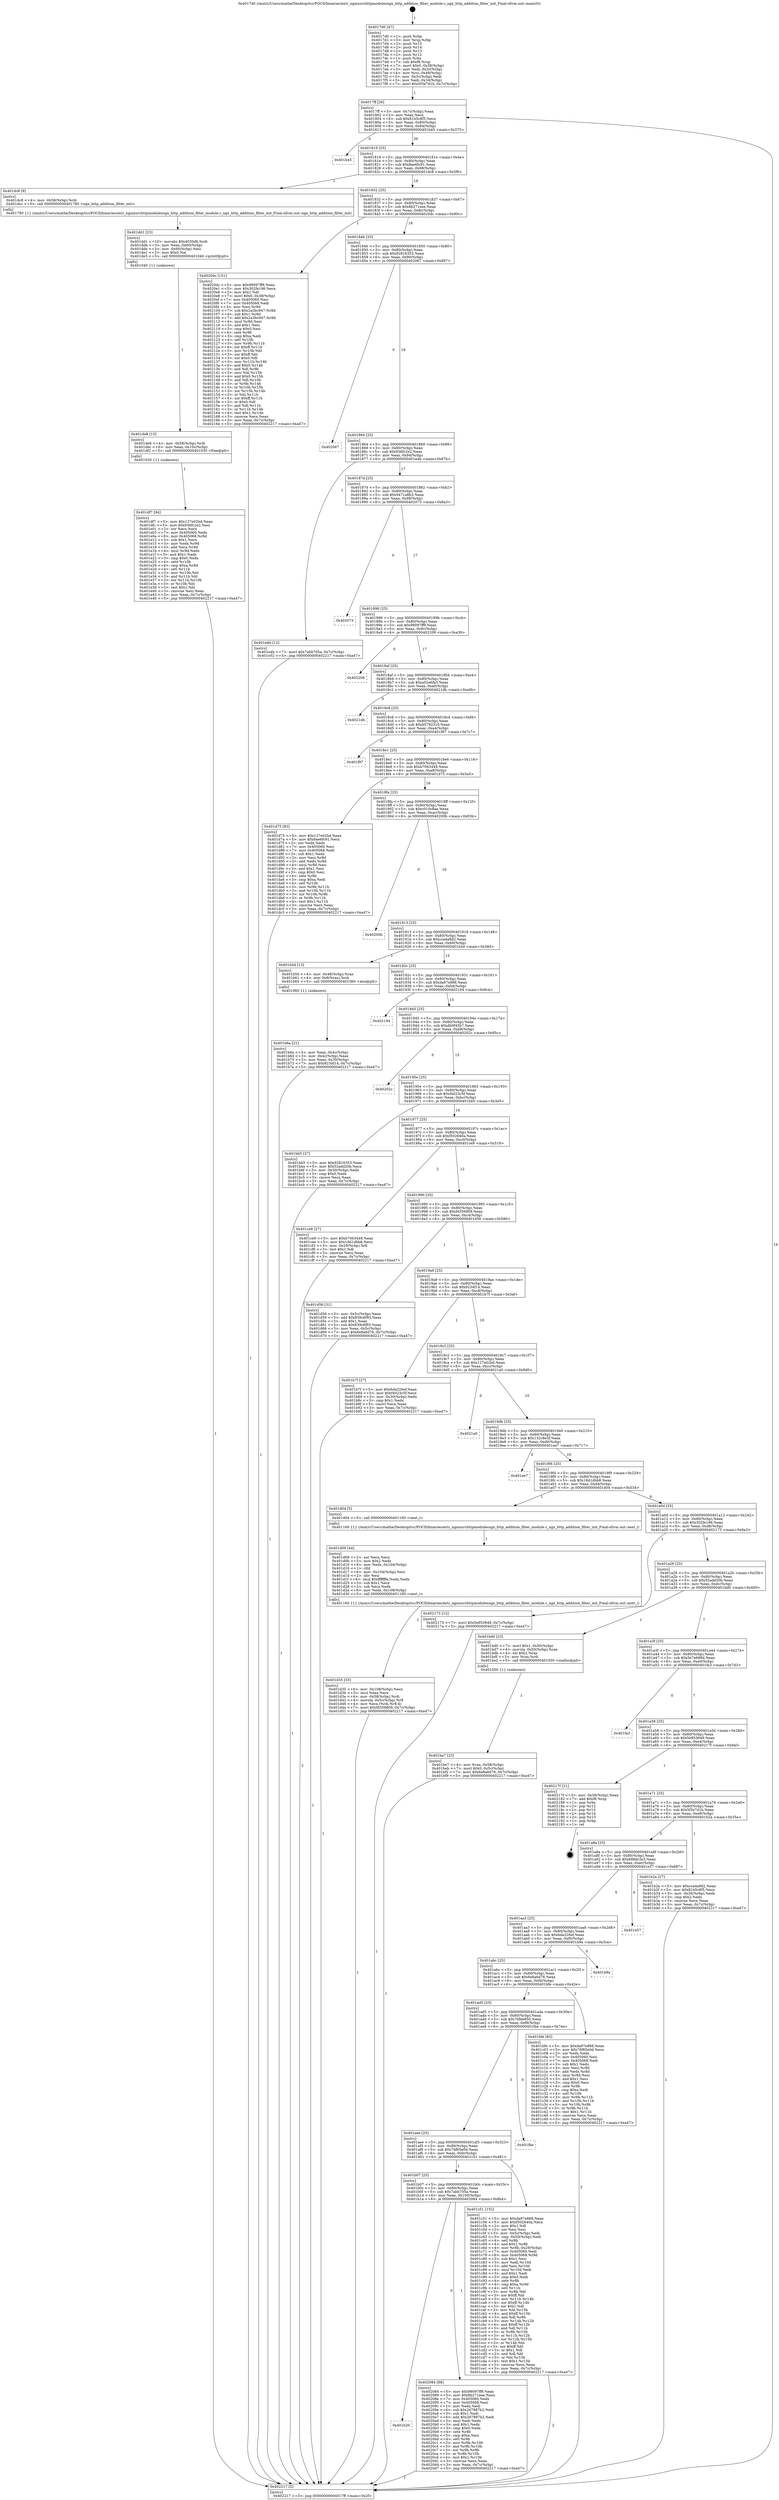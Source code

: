 digraph "0x4017d0" {
  label = "0x4017d0 (/mnt/c/Users/mathe/Desktop/tcc/POCII/binaries/extr_nginxsrchttpmodulesngx_http_addition_filter_module.c_ngx_http_addition_filter_init_Final-ollvm.out::main(0))"
  labelloc = "t"
  node[shape=record]

  Entry [label="",width=0.3,height=0.3,shape=circle,fillcolor=black,style=filled]
  "0x4017ff" [label="{
     0x4017ff [26]\l
     | [instrs]\l
     &nbsp;&nbsp;0x4017ff \<+3\>: mov -0x7c(%rbp),%eax\l
     &nbsp;&nbsp;0x401802 \<+2\>: mov %eax,%ecx\l
     &nbsp;&nbsp;0x401804 \<+6\>: sub $0x81b5c8f5,%ecx\l
     &nbsp;&nbsp;0x40180a \<+3\>: mov %eax,-0x80(%rbp)\l
     &nbsp;&nbsp;0x40180d \<+6\>: mov %ecx,-0x84(%rbp)\l
     &nbsp;&nbsp;0x401813 \<+6\>: je 0000000000401b45 \<main+0x375\>\l
  }"]
  "0x401b45" [label="{
     0x401b45\l
  }", style=dashed]
  "0x401819" [label="{
     0x401819 [25]\l
     | [instrs]\l
     &nbsp;&nbsp;0x401819 \<+5\>: jmp 000000000040181e \<main+0x4e\>\l
     &nbsp;&nbsp;0x40181e \<+3\>: mov -0x80(%rbp),%eax\l
     &nbsp;&nbsp;0x401821 \<+5\>: sub $0x8ae6fc91,%eax\l
     &nbsp;&nbsp;0x401826 \<+6\>: mov %eax,-0x88(%rbp)\l
     &nbsp;&nbsp;0x40182c \<+6\>: je 0000000000401dc8 \<main+0x5f8\>\l
  }"]
  Exit [label="",width=0.3,height=0.3,shape=circle,fillcolor=black,style=filled,peripheries=2]
  "0x401dc8" [label="{
     0x401dc8 [9]\l
     | [instrs]\l
     &nbsp;&nbsp;0x401dc8 \<+4\>: mov -0x58(%rbp),%rdi\l
     &nbsp;&nbsp;0x401dcc \<+5\>: call 0000000000401780 \<ngx_http_addition_filter_init\>\l
     | [calls]\l
     &nbsp;&nbsp;0x401780 \{1\} (/mnt/c/Users/mathe/Desktop/tcc/POCII/binaries/extr_nginxsrchttpmodulesngx_http_addition_filter_module.c_ngx_http_addition_filter_init_Final-ollvm.out::ngx_http_addition_filter_init)\l
  }"]
  "0x401832" [label="{
     0x401832 [25]\l
     | [instrs]\l
     &nbsp;&nbsp;0x401832 \<+5\>: jmp 0000000000401837 \<main+0x67\>\l
     &nbsp;&nbsp;0x401837 \<+3\>: mov -0x80(%rbp),%eax\l
     &nbsp;&nbsp;0x40183a \<+5\>: sub $0x8b271eee,%eax\l
     &nbsp;&nbsp;0x40183f \<+6\>: mov %eax,-0x8c(%rbp)\l
     &nbsp;&nbsp;0x401845 \<+6\>: je 00000000004020dc \<main+0x90c\>\l
  }"]
  "0x401b20" [label="{
     0x401b20\l
  }", style=dashed]
  "0x4020dc" [label="{
     0x4020dc [151]\l
     | [instrs]\l
     &nbsp;&nbsp;0x4020dc \<+5\>: mov $0x98097ff9,%eax\l
     &nbsp;&nbsp;0x4020e1 \<+5\>: mov $0x302fe196,%ecx\l
     &nbsp;&nbsp;0x4020e6 \<+2\>: mov $0x1,%dl\l
     &nbsp;&nbsp;0x4020e8 \<+7\>: movl $0x0,-0x38(%rbp)\l
     &nbsp;&nbsp;0x4020ef \<+7\>: mov 0x405060,%esi\l
     &nbsp;&nbsp;0x4020f6 \<+7\>: mov 0x405068,%edi\l
     &nbsp;&nbsp;0x4020fd \<+3\>: mov %esi,%r8d\l
     &nbsp;&nbsp;0x402100 \<+7\>: sub $0x2a3bc947,%r8d\l
     &nbsp;&nbsp;0x402107 \<+4\>: sub $0x1,%r8d\l
     &nbsp;&nbsp;0x40210b \<+7\>: add $0x2a3bc947,%r8d\l
     &nbsp;&nbsp;0x402112 \<+4\>: imul %r8d,%esi\l
     &nbsp;&nbsp;0x402116 \<+3\>: and $0x1,%esi\l
     &nbsp;&nbsp;0x402119 \<+3\>: cmp $0x0,%esi\l
     &nbsp;&nbsp;0x40211c \<+4\>: sete %r9b\l
     &nbsp;&nbsp;0x402120 \<+3\>: cmp $0xa,%edi\l
     &nbsp;&nbsp;0x402123 \<+4\>: setl %r10b\l
     &nbsp;&nbsp;0x402127 \<+3\>: mov %r9b,%r11b\l
     &nbsp;&nbsp;0x40212a \<+4\>: xor $0xff,%r11b\l
     &nbsp;&nbsp;0x40212e \<+3\>: mov %r10b,%bl\l
     &nbsp;&nbsp;0x402131 \<+3\>: xor $0xff,%bl\l
     &nbsp;&nbsp;0x402134 \<+3\>: xor $0x0,%dl\l
     &nbsp;&nbsp;0x402137 \<+3\>: mov %r11b,%r14b\l
     &nbsp;&nbsp;0x40213a \<+4\>: and $0x0,%r14b\l
     &nbsp;&nbsp;0x40213e \<+3\>: and %dl,%r9b\l
     &nbsp;&nbsp;0x402141 \<+3\>: mov %bl,%r15b\l
     &nbsp;&nbsp;0x402144 \<+4\>: and $0x0,%r15b\l
     &nbsp;&nbsp;0x402148 \<+3\>: and %dl,%r10b\l
     &nbsp;&nbsp;0x40214b \<+3\>: or %r9b,%r14b\l
     &nbsp;&nbsp;0x40214e \<+3\>: or %r10b,%r15b\l
     &nbsp;&nbsp;0x402151 \<+3\>: xor %r15b,%r14b\l
     &nbsp;&nbsp;0x402154 \<+3\>: or %bl,%r11b\l
     &nbsp;&nbsp;0x402157 \<+4\>: xor $0xff,%r11b\l
     &nbsp;&nbsp;0x40215b \<+3\>: or $0x0,%dl\l
     &nbsp;&nbsp;0x40215e \<+3\>: and %dl,%r11b\l
     &nbsp;&nbsp;0x402161 \<+3\>: or %r11b,%r14b\l
     &nbsp;&nbsp;0x402164 \<+4\>: test $0x1,%r14b\l
     &nbsp;&nbsp;0x402168 \<+3\>: cmovne %ecx,%eax\l
     &nbsp;&nbsp;0x40216b \<+3\>: mov %eax,-0x7c(%rbp)\l
     &nbsp;&nbsp;0x40216e \<+5\>: jmp 0000000000402217 \<main+0xa47\>\l
  }"]
  "0x40184b" [label="{
     0x40184b [25]\l
     | [instrs]\l
     &nbsp;&nbsp;0x40184b \<+5\>: jmp 0000000000401850 \<main+0x80\>\l
     &nbsp;&nbsp;0x401850 \<+3\>: mov -0x80(%rbp),%eax\l
     &nbsp;&nbsp;0x401853 \<+5\>: sub $0x92816353,%eax\l
     &nbsp;&nbsp;0x401858 \<+6\>: mov %eax,-0x90(%rbp)\l
     &nbsp;&nbsp;0x40185e \<+6\>: je 0000000000402067 \<main+0x897\>\l
  }"]
  "0x402084" [label="{
     0x402084 [88]\l
     | [instrs]\l
     &nbsp;&nbsp;0x402084 \<+5\>: mov $0x98097ff9,%eax\l
     &nbsp;&nbsp;0x402089 \<+5\>: mov $0x8b271eee,%ecx\l
     &nbsp;&nbsp;0x40208e \<+7\>: mov 0x405060,%edx\l
     &nbsp;&nbsp;0x402095 \<+7\>: mov 0x405068,%esi\l
     &nbsp;&nbsp;0x40209c \<+2\>: mov %edx,%edi\l
     &nbsp;&nbsp;0x40209e \<+6\>: sub $0x267887b2,%edi\l
     &nbsp;&nbsp;0x4020a4 \<+3\>: sub $0x1,%edi\l
     &nbsp;&nbsp;0x4020a7 \<+6\>: add $0x267887b2,%edi\l
     &nbsp;&nbsp;0x4020ad \<+3\>: imul %edi,%edx\l
     &nbsp;&nbsp;0x4020b0 \<+3\>: and $0x1,%edx\l
     &nbsp;&nbsp;0x4020b3 \<+3\>: cmp $0x0,%edx\l
     &nbsp;&nbsp;0x4020b6 \<+4\>: sete %r8b\l
     &nbsp;&nbsp;0x4020ba \<+3\>: cmp $0xa,%esi\l
     &nbsp;&nbsp;0x4020bd \<+4\>: setl %r9b\l
     &nbsp;&nbsp;0x4020c1 \<+3\>: mov %r8b,%r10b\l
     &nbsp;&nbsp;0x4020c4 \<+3\>: and %r9b,%r10b\l
     &nbsp;&nbsp;0x4020c7 \<+3\>: xor %r9b,%r8b\l
     &nbsp;&nbsp;0x4020ca \<+3\>: or %r8b,%r10b\l
     &nbsp;&nbsp;0x4020cd \<+4\>: test $0x1,%r10b\l
     &nbsp;&nbsp;0x4020d1 \<+3\>: cmovne %ecx,%eax\l
     &nbsp;&nbsp;0x4020d4 \<+3\>: mov %eax,-0x7c(%rbp)\l
     &nbsp;&nbsp;0x4020d7 \<+5\>: jmp 0000000000402217 \<main+0xa47\>\l
  }"]
  "0x402067" [label="{
     0x402067\l
  }", style=dashed]
  "0x401864" [label="{
     0x401864 [25]\l
     | [instrs]\l
     &nbsp;&nbsp;0x401864 \<+5\>: jmp 0000000000401869 \<main+0x99\>\l
     &nbsp;&nbsp;0x401869 \<+3\>: mov -0x80(%rbp),%eax\l
     &nbsp;&nbsp;0x40186c \<+5\>: sub $0x936fc2e2,%eax\l
     &nbsp;&nbsp;0x401871 \<+6\>: mov %eax,-0x94(%rbp)\l
     &nbsp;&nbsp;0x401877 \<+6\>: je 0000000000401e4b \<main+0x67b\>\l
  }"]
  "0x401df7" [label="{
     0x401df7 [84]\l
     | [instrs]\l
     &nbsp;&nbsp;0x401df7 \<+5\>: mov $0x127e02bd,%eax\l
     &nbsp;&nbsp;0x401dfc \<+5\>: mov $0x936fc2e2,%esi\l
     &nbsp;&nbsp;0x401e01 \<+2\>: xor %ecx,%ecx\l
     &nbsp;&nbsp;0x401e03 \<+7\>: mov 0x405060,%edx\l
     &nbsp;&nbsp;0x401e0a \<+8\>: mov 0x405068,%r8d\l
     &nbsp;&nbsp;0x401e12 \<+3\>: sub $0x1,%ecx\l
     &nbsp;&nbsp;0x401e15 \<+3\>: mov %edx,%r9d\l
     &nbsp;&nbsp;0x401e18 \<+3\>: add %ecx,%r9d\l
     &nbsp;&nbsp;0x401e1b \<+4\>: imul %r9d,%edx\l
     &nbsp;&nbsp;0x401e1f \<+3\>: and $0x1,%edx\l
     &nbsp;&nbsp;0x401e22 \<+3\>: cmp $0x0,%edx\l
     &nbsp;&nbsp;0x401e25 \<+4\>: sete %r10b\l
     &nbsp;&nbsp;0x401e29 \<+4\>: cmp $0xa,%r8d\l
     &nbsp;&nbsp;0x401e2d \<+4\>: setl %r11b\l
     &nbsp;&nbsp;0x401e31 \<+3\>: mov %r10b,%bl\l
     &nbsp;&nbsp;0x401e34 \<+3\>: and %r11b,%bl\l
     &nbsp;&nbsp;0x401e37 \<+3\>: xor %r11b,%r10b\l
     &nbsp;&nbsp;0x401e3a \<+3\>: or %r10b,%bl\l
     &nbsp;&nbsp;0x401e3d \<+3\>: test $0x1,%bl\l
     &nbsp;&nbsp;0x401e40 \<+3\>: cmovne %esi,%eax\l
     &nbsp;&nbsp;0x401e43 \<+3\>: mov %eax,-0x7c(%rbp)\l
     &nbsp;&nbsp;0x401e46 \<+5\>: jmp 0000000000402217 \<main+0xa47\>\l
  }"]
  "0x401e4b" [label="{
     0x401e4b [12]\l
     | [instrs]\l
     &nbsp;&nbsp;0x401e4b \<+7\>: movl $0x7abb705a,-0x7c(%rbp)\l
     &nbsp;&nbsp;0x401e52 \<+5\>: jmp 0000000000402217 \<main+0xa47\>\l
  }"]
  "0x40187d" [label="{
     0x40187d [25]\l
     | [instrs]\l
     &nbsp;&nbsp;0x40187d \<+5\>: jmp 0000000000401882 \<main+0xb2\>\l
     &nbsp;&nbsp;0x401882 \<+3\>: mov -0x80(%rbp),%eax\l
     &nbsp;&nbsp;0x401885 \<+5\>: sub $0x9471a8b3,%eax\l
     &nbsp;&nbsp;0x40188a \<+6\>: mov %eax,-0x98(%rbp)\l
     &nbsp;&nbsp;0x401890 \<+6\>: je 0000000000402073 \<main+0x8a3\>\l
  }"]
  "0x401de8" [label="{
     0x401de8 [15]\l
     | [instrs]\l
     &nbsp;&nbsp;0x401de8 \<+4\>: mov -0x58(%rbp),%rdi\l
     &nbsp;&nbsp;0x401dec \<+6\>: mov %eax,-0x10c(%rbp)\l
     &nbsp;&nbsp;0x401df2 \<+5\>: call 0000000000401030 \<free@plt\>\l
     | [calls]\l
     &nbsp;&nbsp;0x401030 \{1\} (unknown)\l
  }"]
  "0x402073" [label="{
     0x402073\l
  }", style=dashed]
  "0x401896" [label="{
     0x401896 [25]\l
     | [instrs]\l
     &nbsp;&nbsp;0x401896 \<+5\>: jmp 000000000040189b \<main+0xcb\>\l
     &nbsp;&nbsp;0x40189b \<+3\>: mov -0x80(%rbp),%eax\l
     &nbsp;&nbsp;0x40189e \<+5\>: sub $0x98097ff9,%eax\l
     &nbsp;&nbsp;0x4018a3 \<+6\>: mov %eax,-0x9c(%rbp)\l
     &nbsp;&nbsp;0x4018a9 \<+6\>: je 0000000000402209 \<main+0xa39\>\l
  }"]
  "0x401dd1" [label="{
     0x401dd1 [23]\l
     | [instrs]\l
     &nbsp;&nbsp;0x401dd1 \<+10\>: movabs $0x4030d6,%rdi\l
     &nbsp;&nbsp;0x401ddb \<+3\>: mov %eax,-0x60(%rbp)\l
     &nbsp;&nbsp;0x401dde \<+3\>: mov -0x60(%rbp),%esi\l
     &nbsp;&nbsp;0x401de1 \<+2\>: mov $0x0,%al\l
     &nbsp;&nbsp;0x401de3 \<+5\>: call 0000000000401040 \<printf@plt\>\l
     | [calls]\l
     &nbsp;&nbsp;0x401040 \{1\} (unknown)\l
  }"]
  "0x402209" [label="{
     0x402209\l
  }", style=dashed]
  "0x4018af" [label="{
     0x4018af [25]\l
     | [instrs]\l
     &nbsp;&nbsp;0x4018af \<+5\>: jmp 00000000004018b4 \<main+0xe4\>\l
     &nbsp;&nbsp;0x4018b4 \<+3\>: mov -0x80(%rbp),%eax\l
     &nbsp;&nbsp;0x4018b7 \<+5\>: sub $0xa52e6fa3,%eax\l
     &nbsp;&nbsp;0x4018bc \<+6\>: mov %eax,-0xa0(%rbp)\l
     &nbsp;&nbsp;0x4018c2 \<+6\>: je 00000000004021db \<main+0xa0b\>\l
  }"]
  "0x401d35" [label="{
     0x401d35 [33]\l
     | [instrs]\l
     &nbsp;&nbsp;0x401d35 \<+6\>: mov -0x108(%rbp),%ecx\l
     &nbsp;&nbsp;0x401d3b \<+3\>: imul %eax,%ecx\l
     &nbsp;&nbsp;0x401d3e \<+4\>: mov -0x58(%rbp),%rdi\l
     &nbsp;&nbsp;0x401d42 \<+4\>: movslq -0x5c(%rbp),%r8\l
     &nbsp;&nbsp;0x401d46 \<+4\>: mov %ecx,(%rdi,%r8,4)\l
     &nbsp;&nbsp;0x401d4a \<+7\>: movl $0xfd356809,-0x7c(%rbp)\l
     &nbsp;&nbsp;0x401d51 \<+5\>: jmp 0000000000402217 \<main+0xa47\>\l
  }"]
  "0x4021db" [label="{
     0x4021db\l
  }", style=dashed]
  "0x4018c8" [label="{
     0x4018c8 [25]\l
     | [instrs]\l
     &nbsp;&nbsp;0x4018c8 \<+5\>: jmp 00000000004018cd \<main+0xfd\>\l
     &nbsp;&nbsp;0x4018cd \<+3\>: mov -0x80(%rbp),%eax\l
     &nbsp;&nbsp;0x4018d0 \<+5\>: sub $0xb5792316,%eax\l
     &nbsp;&nbsp;0x4018d5 \<+6\>: mov %eax,-0xa4(%rbp)\l
     &nbsp;&nbsp;0x4018db \<+6\>: je 0000000000401f97 \<main+0x7c7\>\l
  }"]
  "0x401d09" [label="{
     0x401d09 [44]\l
     | [instrs]\l
     &nbsp;&nbsp;0x401d09 \<+2\>: xor %ecx,%ecx\l
     &nbsp;&nbsp;0x401d0b \<+5\>: mov $0x2,%edx\l
     &nbsp;&nbsp;0x401d10 \<+6\>: mov %edx,-0x104(%rbp)\l
     &nbsp;&nbsp;0x401d16 \<+1\>: cltd\l
     &nbsp;&nbsp;0x401d17 \<+6\>: mov -0x104(%rbp),%esi\l
     &nbsp;&nbsp;0x401d1d \<+2\>: idiv %esi\l
     &nbsp;&nbsp;0x401d1f \<+6\>: imul $0xfffffffe,%edx,%edx\l
     &nbsp;&nbsp;0x401d25 \<+3\>: sub $0x1,%ecx\l
     &nbsp;&nbsp;0x401d28 \<+2\>: sub %ecx,%edx\l
     &nbsp;&nbsp;0x401d2a \<+6\>: mov %edx,-0x108(%rbp)\l
     &nbsp;&nbsp;0x401d30 \<+5\>: call 0000000000401160 \<next_i\>\l
     | [calls]\l
     &nbsp;&nbsp;0x401160 \{1\} (/mnt/c/Users/mathe/Desktop/tcc/POCII/binaries/extr_nginxsrchttpmodulesngx_http_addition_filter_module.c_ngx_http_addition_filter_init_Final-ollvm.out::next_i)\l
  }"]
  "0x401f97" [label="{
     0x401f97\l
  }", style=dashed]
  "0x4018e1" [label="{
     0x4018e1 [25]\l
     | [instrs]\l
     &nbsp;&nbsp;0x4018e1 \<+5\>: jmp 00000000004018e6 \<main+0x116\>\l
     &nbsp;&nbsp;0x4018e6 \<+3\>: mov -0x80(%rbp),%eax\l
     &nbsp;&nbsp;0x4018e9 \<+5\>: sub $0xb7063449,%eax\l
     &nbsp;&nbsp;0x4018ee \<+6\>: mov %eax,-0xa8(%rbp)\l
     &nbsp;&nbsp;0x4018f4 \<+6\>: je 0000000000401d75 \<main+0x5a5\>\l
  }"]
  "0x401b07" [label="{
     0x401b07 [25]\l
     | [instrs]\l
     &nbsp;&nbsp;0x401b07 \<+5\>: jmp 0000000000401b0c \<main+0x33c\>\l
     &nbsp;&nbsp;0x401b0c \<+3\>: mov -0x80(%rbp),%eax\l
     &nbsp;&nbsp;0x401b0f \<+5\>: sub $0x7abb705a,%eax\l
     &nbsp;&nbsp;0x401b14 \<+6\>: mov %eax,-0x100(%rbp)\l
     &nbsp;&nbsp;0x401b1a \<+6\>: je 0000000000402084 \<main+0x8b4\>\l
  }"]
  "0x401d75" [label="{
     0x401d75 [83]\l
     | [instrs]\l
     &nbsp;&nbsp;0x401d75 \<+5\>: mov $0x127e02bd,%eax\l
     &nbsp;&nbsp;0x401d7a \<+5\>: mov $0x8ae6fc91,%ecx\l
     &nbsp;&nbsp;0x401d7f \<+2\>: xor %edx,%edx\l
     &nbsp;&nbsp;0x401d81 \<+7\>: mov 0x405060,%esi\l
     &nbsp;&nbsp;0x401d88 \<+7\>: mov 0x405068,%edi\l
     &nbsp;&nbsp;0x401d8f \<+3\>: sub $0x1,%edx\l
     &nbsp;&nbsp;0x401d92 \<+3\>: mov %esi,%r8d\l
     &nbsp;&nbsp;0x401d95 \<+3\>: add %edx,%r8d\l
     &nbsp;&nbsp;0x401d98 \<+4\>: imul %r8d,%esi\l
     &nbsp;&nbsp;0x401d9c \<+3\>: and $0x1,%esi\l
     &nbsp;&nbsp;0x401d9f \<+3\>: cmp $0x0,%esi\l
     &nbsp;&nbsp;0x401da2 \<+4\>: sete %r9b\l
     &nbsp;&nbsp;0x401da6 \<+3\>: cmp $0xa,%edi\l
     &nbsp;&nbsp;0x401da9 \<+4\>: setl %r10b\l
     &nbsp;&nbsp;0x401dad \<+3\>: mov %r9b,%r11b\l
     &nbsp;&nbsp;0x401db0 \<+3\>: and %r10b,%r11b\l
     &nbsp;&nbsp;0x401db3 \<+3\>: xor %r10b,%r9b\l
     &nbsp;&nbsp;0x401db6 \<+3\>: or %r9b,%r11b\l
     &nbsp;&nbsp;0x401db9 \<+4\>: test $0x1,%r11b\l
     &nbsp;&nbsp;0x401dbd \<+3\>: cmovne %ecx,%eax\l
     &nbsp;&nbsp;0x401dc0 \<+3\>: mov %eax,-0x7c(%rbp)\l
     &nbsp;&nbsp;0x401dc3 \<+5\>: jmp 0000000000402217 \<main+0xa47\>\l
  }"]
  "0x4018fa" [label="{
     0x4018fa [25]\l
     | [instrs]\l
     &nbsp;&nbsp;0x4018fa \<+5\>: jmp 00000000004018ff \<main+0x12f\>\l
     &nbsp;&nbsp;0x4018ff \<+3\>: mov -0x80(%rbp),%eax\l
     &nbsp;&nbsp;0x401902 \<+5\>: sub $0xc010c8ae,%eax\l
     &nbsp;&nbsp;0x401907 \<+6\>: mov %eax,-0xac(%rbp)\l
     &nbsp;&nbsp;0x40190d \<+6\>: je 000000000040200b \<main+0x83b\>\l
  }"]
  "0x401c51" [label="{
     0x401c51 [152]\l
     | [instrs]\l
     &nbsp;&nbsp;0x401c51 \<+5\>: mov $0xda97e888,%eax\l
     &nbsp;&nbsp;0x401c56 \<+5\>: mov $0xf502640a,%ecx\l
     &nbsp;&nbsp;0x401c5b \<+2\>: mov $0x1,%dl\l
     &nbsp;&nbsp;0x401c5d \<+2\>: xor %esi,%esi\l
     &nbsp;&nbsp;0x401c5f \<+3\>: mov -0x5c(%rbp),%edi\l
     &nbsp;&nbsp;0x401c62 \<+3\>: cmp -0x50(%rbp),%edi\l
     &nbsp;&nbsp;0x401c65 \<+4\>: setl %r8b\l
     &nbsp;&nbsp;0x401c69 \<+4\>: and $0x1,%r8b\l
     &nbsp;&nbsp;0x401c6d \<+4\>: mov %r8b,-0x29(%rbp)\l
     &nbsp;&nbsp;0x401c71 \<+7\>: mov 0x405060,%edi\l
     &nbsp;&nbsp;0x401c78 \<+8\>: mov 0x405068,%r9d\l
     &nbsp;&nbsp;0x401c80 \<+3\>: sub $0x1,%esi\l
     &nbsp;&nbsp;0x401c83 \<+3\>: mov %edi,%r10d\l
     &nbsp;&nbsp;0x401c86 \<+3\>: add %esi,%r10d\l
     &nbsp;&nbsp;0x401c89 \<+4\>: imul %r10d,%edi\l
     &nbsp;&nbsp;0x401c8d \<+3\>: and $0x1,%edi\l
     &nbsp;&nbsp;0x401c90 \<+3\>: cmp $0x0,%edi\l
     &nbsp;&nbsp;0x401c93 \<+4\>: sete %r8b\l
     &nbsp;&nbsp;0x401c97 \<+4\>: cmp $0xa,%r9d\l
     &nbsp;&nbsp;0x401c9b \<+4\>: setl %r11b\l
     &nbsp;&nbsp;0x401c9f \<+3\>: mov %r8b,%bl\l
     &nbsp;&nbsp;0x401ca2 \<+3\>: xor $0xff,%bl\l
     &nbsp;&nbsp;0x401ca5 \<+3\>: mov %r11b,%r14b\l
     &nbsp;&nbsp;0x401ca8 \<+4\>: xor $0xff,%r14b\l
     &nbsp;&nbsp;0x401cac \<+3\>: xor $0x1,%dl\l
     &nbsp;&nbsp;0x401caf \<+3\>: mov %bl,%r15b\l
     &nbsp;&nbsp;0x401cb2 \<+4\>: and $0xff,%r15b\l
     &nbsp;&nbsp;0x401cb6 \<+3\>: and %dl,%r8b\l
     &nbsp;&nbsp;0x401cb9 \<+3\>: mov %r14b,%r12b\l
     &nbsp;&nbsp;0x401cbc \<+4\>: and $0xff,%r12b\l
     &nbsp;&nbsp;0x401cc0 \<+3\>: and %dl,%r11b\l
     &nbsp;&nbsp;0x401cc3 \<+3\>: or %r8b,%r15b\l
     &nbsp;&nbsp;0x401cc6 \<+3\>: or %r11b,%r12b\l
     &nbsp;&nbsp;0x401cc9 \<+3\>: xor %r12b,%r15b\l
     &nbsp;&nbsp;0x401ccc \<+3\>: or %r14b,%bl\l
     &nbsp;&nbsp;0x401ccf \<+3\>: xor $0xff,%bl\l
     &nbsp;&nbsp;0x401cd2 \<+3\>: or $0x1,%dl\l
     &nbsp;&nbsp;0x401cd5 \<+2\>: and %dl,%bl\l
     &nbsp;&nbsp;0x401cd7 \<+3\>: or %bl,%r15b\l
     &nbsp;&nbsp;0x401cda \<+4\>: test $0x1,%r15b\l
     &nbsp;&nbsp;0x401cde \<+3\>: cmovne %ecx,%eax\l
     &nbsp;&nbsp;0x401ce1 \<+3\>: mov %eax,-0x7c(%rbp)\l
     &nbsp;&nbsp;0x401ce4 \<+5\>: jmp 0000000000402217 \<main+0xa47\>\l
  }"]
  "0x40200b" [label="{
     0x40200b\l
  }", style=dashed]
  "0x401913" [label="{
     0x401913 [25]\l
     | [instrs]\l
     &nbsp;&nbsp;0x401913 \<+5\>: jmp 0000000000401918 \<main+0x148\>\l
     &nbsp;&nbsp;0x401918 \<+3\>: mov -0x80(%rbp),%eax\l
     &nbsp;&nbsp;0x40191b \<+5\>: sub $0xcca4a9d2,%eax\l
     &nbsp;&nbsp;0x401920 \<+6\>: mov %eax,-0xb0(%rbp)\l
     &nbsp;&nbsp;0x401926 \<+6\>: je 0000000000401b5d \<main+0x38d\>\l
  }"]
  "0x401aee" [label="{
     0x401aee [25]\l
     | [instrs]\l
     &nbsp;&nbsp;0x401aee \<+5\>: jmp 0000000000401af3 \<main+0x323\>\l
     &nbsp;&nbsp;0x401af3 \<+3\>: mov -0x80(%rbp),%eax\l
     &nbsp;&nbsp;0x401af6 \<+5\>: sub $0x76f65e0d,%eax\l
     &nbsp;&nbsp;0x401afb \<+6\>: mov %eax,-0xfc(%rbp)\l
     &nbsp;&nbsp;0x401b01 \<+6\>: je 0000000000401c51 \<main+0x481\>\l
  }"]
  "0x401b5d" [label="{
     0x401b5d [13]\l
     | [instrs]\l
     &nbsp;&nbsp;0x401b5d \<+4\>: mov -0x48(%rbp),%rax\l
     &nbsp;&nbsp;0x401b61 \<+4\>: mov 0x8(%rax),%rdi\l
     &nbsp;&nbsp;0x401b65 \<+5\>: call 0000000000401060 \<atoi@plt\>\l
     | [calls]\l
     &nbsp;&nbsp;0x401060 \{1\} (unknown)\l
  }"]
  "0x40192c" [label="{
     0x40192c [25]\l
     | [instrs]\l
     &nbsp;&nbsp;0x40192c \<+5\>: jmp 0000000000401931 \<main+0x161\>\l
     &nbsp;&nbsp;0x401931 \<+3\>: mov -0x80(%rbp),%eax\l
     &nbsp;&nbsp;0x401934 \<+5\>: sub $0xda97e888,%eax\l
     &nbsp;&nbsp;0x401939 \<+6\>: mov %eax,-0xb4(%rbp)\l
     &nbsp;&nbsp;0x40193f \<+6\>: je 0000000000402194 \<main+0x9c4\>\l
  }"]
  "0x401fbe" [label="{
     0x401fbe\l
  }", style=dashed]
  "0x402194" [label="{
     0x402194\l
  }", style=dashed]
  "0x401945" [label="{
     0x401945 [25]\l
     | [instrs]\l
     &nbsp;&nbsp;0x401945 \<+5\>: jmp 000000000040194a \<main+0x17a\>\l
     &nbsp;&nbsp;0x40194a \<+3\>: mov -0x80(%rbp),%eax\l
     &nbsp;&nbsp;0x40194d \<+5\>: sub $0xdb0f45b7,%eax\l
     &nbsp;&nbsp;0x401952 \<+6\>: mov %eax,-0xb8(%rbp)\l
     &nbsp;&nbsp;0x401958 \<+6\>: je 000000000040202c \<main+0x85c\>\l
  }"]
  "0x401ad5" [label="{
     0x401ad5 [25]\l
     | [instrs]\l
     &nbsp;&nbsp;0x401ad5 \<+5\>: jmp 0000000000401ada \<main+0x30a\>\l
     &nbsp;&nbsp;0x401ada \<+3\>: mov -0x80(%rbp),%eax\l
     &nbsp;&nbsp;0x401add \<+5\>: sub $0x70fee850,%eax\l
     &nbsp;&nbsp;0x401ae2 \<+6\>: mov %eax,-0xf8(%rbp)\l
     &nbsp;&nbsp;0x401ae8 \<+6\>: je 0000000000401fbe \<main+0x7ee\>\l
  }"]
  "0x40202c" [label="{
     0x40202c\l
  }", style=dashed]
  "0x40195e" [label="{
     0x40195e [25]\l
     | [instrs]\l
     &nbsp;&nbsp;0x40195e \<+5\>: jmp 0000000000401963 \<main+0x193\>\l
     &nbsp;&nbsp;0x401963 \<+3\>: mov -0x80(%rbp),%eax\l
     &nbsp;&nbsp;0x401966 \<+5\>: sub $0xf4023c5f,%eax\l
     &nbsp;&nbsp;0x40196b \<+6\>: mov %eax,-0xbc(%rbp)\l
     &nbsp;&nbsp;0x401971 \<+6\>: je 0000000000401bb5 \<main+0x3e5\>\l
  }"]
  "0x401bfe" [label="{
     0x401bfe [83]\l
     | [instrs]\l
     &nbsp;&nbsp;0x401bfe \<+5\>: mov $0xda97e888,%eax\l
     &nbsp;&nbsp;0x401c03 \<+5\>: mov $0x76f65e0d,%ecx\l
     &nbsp;&nbsp;0x401c08 \<+2\>: xor %edx,%edx\l
     &nbsp;&nbsp;0x401c0a \<+7\>: mov 0x405060,%esi\l
     &nbsp;&nbsp;0x401c11 \<+7\>: mov 0x405068,%edi\l
     &nbsp;&nbsp;0x401c18 \<+3\>: sub $0x1,%edx\l
     &nbsp;&nbsp;0x401c1b \<+3\>: mov %esi,%r8d\l
     &nbsp;&nbsp;0x401c1e \<+3\>: add %edx,%r8d\l
     &nbsp;&nbsp;0x401c21 \<+4\>: imul %r8d,%esi\l
     &nbsp;&nbsp;0x401c25 \<+3\>: and $0x1,%esi\l
     &nbsp;&nbsp;0x401c28 \<+3\>: cmp $0x0,%esi\l
     &nbsp;&nbsp;0x401c2b \<+4\>: sete %r9b\l
     &nbsp;&nbsp;0x401c2f \<+3\>: cmp $0xa,%edi\l
     &nbsp;&nbsp;0x401c32 \<+4\>: setl %r10b\l
     &nbsp;&nbsp;0x401c36 \<+3\>: mov %r9b,%r11b\l
     &nbsp;&nbsp;0x401c39 \<+3\>: and %r10b,%r11b\l
     &nbsp;&nbsp;0x401c3c \<+3\>: xor %r10b,%r9b\l
     &nbsp;&nbsp;0x401c3f \<+3\>: or %r9b,%r11b\l
     &nbsp;&nbsp;0x401c42 \<+4\>: test $0x1,%r11b\l
     &nbsp;&nbsp;0x401c46 \<+3\>: cmovne %ecx,%eax\l
     &nbsp;&nbsp;0x401c49 \<+3\>: mov %eax,-0x7c(%rbp)\l
     &nbsp;&nbsp;0x401c4c \<+5\>: jmp 0000000000402217 \<main+0xa47\>\l
  }"]
  "0x401bb5" [label="{
     0x401bb5 [27]\l
     | [instrs]\l
     &nbsp;&nbsp;0x401bb5 \<+5\>: mov $0x92816353,%eax\l
     &nbsp;&nbsp;0x401bba \<+5\>: mov $0x52add20b,%ecx\l
     &nbsp;&nbsp;0x401bbf \<+3\>: mov -0x30(%rbp),%edx\l
     &nbsp;&nbsp;0x401bc2 \<+3\>: cmp $0x0,%edx\l
     &nbsp;&nbsp;0x401bc5 \<+3\>: cmove %ecx,%eax\l
     &nbsp;&nbsp;0x401bc8 \<+3\>: mov %eax,-0x7c(%rbp)\l
     &nbsp;&nbsp;0x401bcb \<+5\>: jmp 0000000000402217 \<main+0xa47\>\l
  }"]
  "0x401977" [label="{
     0x401977 [25]\l
     | [instrs]\l
     &nbsp;&nbsp;0x401977 \<+5\>: jmp 000000000040197c \<main+0x1ac\>\l
     &nbsp;&nbsp;0x40197c \<+3\>: mov -0x80(%rbp),%eax\l
     &nbsp;&nbsp;0x40197f \<+5\>: sub $0xf502640a,%eax\l
     &nbsp;&nbsp;0x401984 \<+6\>: mov %eax,-0xc0(%rbp)\l
     &nbsp;&nbsp;0x40198a \<+6\>: je 0000000000401ce9 \<main+0x519\>\l
  }"]
  "0x401abc" [label="{
     0x401abc [25]\l
     | [instrs]\l
     &nbsp;&nbsp;0x401abc \<+5\>: jmp 0000000000401ac1 \<main+0x2f1\>\l
     &nbsp;&nbsp;0x401ac1 \<+3\>: mov -0x80(%rbp),%eax\l
     &nbsp;&nbsp;0x401ac4 \<+5\>: sub $0x6e8a6d76,%eax\l
     &nbsp;&nbsp;0x401ac9 \<+6\>: mov %eax,-0xf4(%rbp)\l
     &nbsp;&nbsp;0x401acf \<+6\>: je 0000000000401bfe \<main+0x42e\>\l
  }"]
  "0x401ce9" [label="{
     0x401ce9 [27]\l
     | [instrs]\l
     &nbsp;&nbsp;0x401ce9 \<+5\>: mov $0xb7063449,%eax\l
     &nbsp;&nbsp;0x401cee \<+5\>: mov $0x18d1dbb8,%ecx\l
     &nbsp;&nbsp;0x401cf3 \<+3\>: mov -0x29(%rbp),%dl\l
     &nbsp;&nbsp;0x401cf6 \<+3\>: test $0x1,%dl\l
     &nbsp;&nbsp;0x401cf9 \<+3\>: cmovne %ecx,%eax\l
     &nbsp;&nbsp;0x401cfc \<+3\>: mov %eax,-0x7c(%rbp)\l
     &nbsp;&nbsp;0x401cff \<+5\>: jmp 0000000000402217 \<main+0xa47\>\l
  }"]
  "0x401990" [label="{
     0x401990 [25]\l
     | [instrs]\l
     &nbsp;&nbsp;0x401990 \<+5\>: jmp 0000000000401995 \<main+0x1c5\>\l
     &nbsp;&nbsp;0x401995 \<+3\>: mov -0x80(%rbp),%eax\l
     &nbsp;&nbsp;0x401998 \<+5\>: sub $0xfd356809,%eax\l
     &nbsp;&nbsp;0x40199d \<+6\>: mov %eax,-0xc4(%rbp)\l
     &nbsp;&nbsp;0x4019a3 \<+6\>: je 0000000000401d56 \<main+0x586\>\l
  }"]
  "0x401b9a" [label="{
     0x401b9a\l
  }", style=dashed]
  "0x401d56" [label="{
     0x401d56 [31]\l
     | [instrs]\l
     &nbsp;&nbsp;0x401d56 \<+3\>: mov -0x5c(%rbp),%eax\l
     &nbsp;&nbsp;0x401d59 \<+5\>: add $0x839c6f93,%eax\l
     &nbsp;&nbsp;0x401d5e \<+3\>: add $0x1,%eax\l
     &nbsp;&nbsp;0x401d61 \<+5\>: sub $0x839c6f93,%eax\l
     &nbsp;&nbsp;0x401d66 \<+3\>: mov %eax,-0x5c(%rbp)\l
     &nbsp;&nbsp;0x401d69 \<+7\>: movl $0x6e8a6d76,-0x7c(%rbp)\l
     &nbsp;&nbsp;0x401d70 \<+5\>: jmp 0000000000402217 \<main+0xa47\>\l
  }"]
  "0x4019a9" [label="{
     0x4019a9 [25]\l
     | [instrs]\l
     &nbsp;&nbsp;0x4019a9 \<+5\>: jmp 00000000004019ae \<main+0x1de\>\l
     &nbsp;&nbsp;0x4019ae \<+3\>: mov -0x80(%rbp),%eax\l
     &nbsp;&nbsp;0x4019b1 \<+5\>: sub $0x9234f14,%eax\l
     &nbsp;&nbsp;0x4019b6 \<+6\>: mov %eax,-0xc8(%rbp)\l
     &nbsp;&nbsp;0x4019bc \<+6\>: je 0000000000401b7f \<main+0x3af\>\l
  }"]
  "0x401aa3" [label="{
     0x401aa3 [25]\l
     | [instrs]\l
     &nbsp;&nbsp;0x401aa3 \<+5\>: jmp 0000000000401aa8 \<main+0x2d8\>\l
     &nbsp;&nbsp;0x401aa8 \<+3\>: mov -0x80(%rbp),%eax\l
     &nbsp;&nbsp;0x401aab \<+5\>: sub $0x6da326ef,%eax\l
     &nbsp;&nbsp;0x401ab0 \<+6\>: mov %eax,-0xf0(%rbp)\l
     &nbsp;&nbsp;0x401ab6 \<+6\>: je 0000000000401b9a \<main+0x3ca\>\l
  }"]
  "0x401b7f" [label="{
     0x401b7f [27]\l
     | [instrs]\l
     &nbsp;&nbsp;0x401b7f \<+5\>: mov $0x6da326ef,%eax\l
     &nbsp;&nbsp;0x401b84 \<+5\>: mov $0xf4023c5f,%ecx\l
     &nbsp;&nbsp;0x401b89 \<+3\>: mov -0x30(%rbp),%edx\l
     &nbsp;&nbsp;0x401b8c \<+3\>: cmp $0x1,%edx\l
     &nbsp;&nbsp;0x401b8f \<+3\>: cmovl %ecx,%eax\l
     &nbsp;&nbsp;0x401b92 \<+3\>: mov %eax,-0x7c(%rbp)\l
     &nbsp;&nbsp;0x401b95 \<+5\>: jmp 0000000000402217 \<main+0xa47\>\l
  }"]
  "0x4019c2" [label="{
     0x4019c2 [25]\l
     | [instrs]\l
     &nbsp;&nbsp;0x4019c2 \<+5\>: jmp 00000000004019c7 \<main+0x1f7\>\l
     &nbsp;&nbsp;0x4019c7 \<+3\>: mov -0x80(%rbp),%eax\l
     &nbsp;&nbsp;0x4019ca \<+5\>: sub $0x127e02bd,%eax\l
     &nbsp;&nbsp;0x4019cf \<+6\>: mov %eax,-0xcc(%rbp)\l
     &nbsp;&nbsp;0x4019d5 \<+6\>: je 00000000004021a0 \<main+0x9d0\>\l
  }"]
  "0x401e57" [label="{
     0x401e57\l
  }", style=dashed]
  "0x4021a0" [label="{
     0x4021a0\l
  }", style=dashed]
  "0x4019db" [label="{
     0x4019db [25]\l
     | [instrs]\l
     &nbsp;&nbsp;0x4019db \<+5\>: jmp 00000000004019e0 \<main+0x210\>\l
     &nbsp;&nbsp;0x4019e0 \<+3\>: mov -0x80(%rbp),%eax\l
     &nbsp;&nbsp;0x4019e3 \<+5\>: sub $0x132c8e3f,%eax\l
     &nbsp;&nbsp;0x4019e8 \<+6\>: mov %eax,-0xd0(%rbp)\l
     &nbsp;&nbsp;0x4019ee \<+6\>: je 0000000000401ee7 \<main+0x717\>\l
  }"]
  "0x401be7" [label="{
     0x401be7 [23]\l
     | [instrs]\l
     &nbsp;&nbsp;0x401be7 \<+4\>: mov %rax,-0x58(%rbp)\l
     &nbsp;&nbsp;0x401beb \<+7\>: movl $0x0,-0x5c(%rbp)\l
     &nbsp;&nbsp;0x401bf2 \<+7\>: movl $0x6e8a6d76,-0x7c(%rbp)\l
     &nbsp;&nbsp;0x401bf9 \<+5\>: jmp 0000000000402217 \<main+0xa47\>\l
  }"]
  "0x401ee7" [label="{
     0x401ee7\l
  }", style=dashed]
  "0x4019f4" [label="{
     0x4019f4 [25]\l
     | [instrs]\l
     &nbsp;&nbsp;0x4019f4 \<+5\>: jmp 00000000004019f9 \<main+0x229\>\l
     &nbsp;&nbsp;0x4019f9 \<+3\>: mov -0x80(%rbp),%eax\l
     &nbsp;&nbsp;0x4019fc \<+5\>: sub $0x18d1dbb8,%eax\l
     &nbsp;&nbsp;0x401a01 \<+6\>: mov %eax,-0xd4(%rbp)\l
     &nbsp;&nbsp;0x401a07 \<+6\>: je 0000000000401d04 \<main+0x534\>\l
  }"]
  "0x401b6a" [label="{
     0x401b6a [21]\l
     | [instrs]\l
     &nbsp;&nbsp;0x401b6a \<+3\>: mov %eax,-0x4c(%rbp)\l
     &nbsp;&nbsp;0x401b6d \<+3\>: mov -0x4c(%rbp),%eax\l
     &nbsp;&nbsp;0x401b70 \<+3\>: mov %eax,-0x30(%rbp)\l
     &nbsp;&nbsp;0x401b73 \<+7\>: movl $0x9234f14,-0x7c(%rbp)\l
     &nbsp;&nbsp;0x401b7a \<+5\>: jmp 0000000000402217 \<main+0xa47\>\l
  }"]
  "0x401d04" [label="{
     0x401d04 [5]\l
     | [instrs]\l
     &nbsp;&nbsp;0x401d04 \<+5\>: call 0000000000401160 \<next_i\>\l
     | [calls]\l
     &nbsp;&nbsp;0x401160 \{1\} (/mnt/c/Users/mathe/Desktop/tcc/POCII/binaries/extr_nginxsrchttpmodulesngx_http_addition_filter_module.c_ngx_http_addition_filter_init_Final-ollvm.out::next_i)\l
  }"]
  "0x401a0d" [label="{
     0x401a0d [25]\l
     | [instrs]\l
     &nbsp;&nbsp;0x401a0d \<+5\>: jmp 0000000000401a12 \<main+0x242\>\l
     &nbsp;&nbsp;0x401a12 \<+3\>: mov -0x80(%rbp),%eax\l
     &nbsp;&nbsp;0x401a15 \<+5\>: sub $0x302fe196,%eax\l
     &nbsp;&nbsp;0x401a1a \<+6\>: mov %eax,-0xd8(%rbp)\l
     &nbsp;&nbsp;0x401a20 \<+6\>: je 0000000000402173 \<main+0x9a3\>\l
  }"]
  "0x4017d0" [label="{
     0x4017d0 [47]\l
     | [instrs]\l
     &nbsp;&nbsp;0x4017d0 \<+1\>: push %rbp\l
     &nbsp;&nbsp;0x4017d1 \<+3\>: mov %rsp,%rbp\l
     &nbsp;&nbsp;0x4017d4 \<+2\>: push %r15\l
     &nbsp;&nbsp;0x4017d6 \<+2\>: push %r14\l
     &nbsp;&nbsp;0x4017d8 \<+2\>: push %r13\l
     &nbsp;&nbsp;0x4017da \<+2\>: push %r12\l
     &nbsp;&nbsp;0x4017dc \<+1\>: push %rbx\l
     &nbsp;&nbsp;0x4017dd \<+7\>: sub $0xf8,%rsp\l
     &nbsp;&nbsp;0x4017e4 \<+7\>: movl $0x0,-0x38(%rbp)\l
     &nbsp;&nbsp;0x4017eb \<+3\>: mov %edi,-0x3c(%rbp)\l
     &nbsp;&nbsp;0x4017ee \<+4\>: mov %rsi,-0x48(%rbp)\l
     &nbsp;&nbsp;0x4017f2 \<+3\>: mov -0x3c(%rbp),%edi\l
     &nbsp;&nbsp;0x4017f5 \<+3\>: mov %edi,-0x34(%rbp)\l
     &nbsp;&nbsp;0x4017f8 \<+7\>: movl $0x5f3e7d1b,-0x7c(%rbp)\l
  }"]
  "0x402173" [label="{
     0x402173 [12]\l
     | [instrs]\l
     &nbsp;&nbsp;0x402173 \<+7\>: movl $0x5e953649,-0x7c(%rbp)\l
     &nbsp;&nbsp;0x40217a \<+5\>: jmp 0000000000402217 \<main+0xa47\>\l
  }"]
  "0x401a26" [label="{
     0x401a26 [25]\l
     | [instrs]\l
     &nbsp;&nbsp;0x401a26 \<+5\>: jmp 0000000000401a2b \<main+0x25b\>\l
     &nbsp;&nbsp;0x401a2b \<+3\>: mov -0x80(%rbp),%eax\l
     &nbsp;&nbsp;0x401a2e \<+5\>: sub $0x52add20b,%eax\l
     &nbsp;&nbsp;0x401a33 \<+6\>: mov %eax,-0xdc(%rbp)\l
     &nbsp;&nbsp;0x401a39 \<+6\>: je 0000000000401bd0 \<main+0x400\>\l
  }"]
  "0x402217" [label="{
     0x402217 [5]\l
     | [instrs]\l
     &nbsp;&nbsp;0x402217 \<+5\>: jmp 00000000004017ff \<main+0x2f\>\l
  }"]
  "0x401bd0" [label="{
     0x401bd0 [23]\l
     | [instrs]\l
     &nbsp;&nbsp;0x401bd0 \<+7\>: movl $0x1,-0x50(%rbp)\l
     &nbsp;&nbsp;0x401bd7 \<+4\>: movslq -0x50(%rbp),%rax\l
     &nbsp;&nbsp;0x401bdb \<+4\>: shl $0x2,%rax\l
     &nbsp;&nbsp;0x401bdf \<+3\>: mov %rax,%rdi\l
     &nbsp;&nbsp;0x401be2 \<+5\>: call 0000000000401050 \<malloc@plt\>\l
     | [calls]\l
     &nbsp;&nbsp;0x401050 \{1\} (unknown)\l
  }"]
  "0x401a3f" [label="{
     0x401a3f [25]\l
     | [instrs]\l
     &nbsp;&nbsp;0x401a3f \<+5\>: jmp 0000000000401a44 \<main+0x274\>\l
     &nbsp;&nbsp;0x401a44 \<+3\>: mov -0x80(%rbp),%eax\l
     &nbsp;&nbsp;0x401a47 \<+5\>: sub $0x5e7e688d,%eax\l
     &nbsp;&nbsp;0x401a4c \<+6\>: mov %eax,-0xe0(%rbp)\l
     &nbsp;&nbsp;0x401a52 \<+6\>: je 0000000000401fa3 \<main+0x7d3\>\l
  }"]
  "0x401a8a" [label="{
     0x401a8a [25]\l
     | [instrs]\l
     &nbsp;&nbsp;0x401a8a \<+5\>: jmp 0000000000401a8f \<main+0x2bf\>\l
     &nbsp;&nbsp;0x401a8f \<+3\>: mov -0x80(%rbp),%eax\l
     &nbsp;&nbsp;0x401a92 \<+5\>: sub $0x699dc3e3,%eax\l
     &nbsp;&nbsp;0x401a97 \<+6\>: mov %eax,-0xec(%rbp)\l
     &nbsp;&nbsp;0x401a9d \<+6\>: je 0000000000401e57 \<main+0x687\>\l
  }"]
  "0x401fa3" [label="{
     0x401fa3\l
  }", style=dashed]
  "0x401a58" [label="{
     0x401a58 [25]\l
     | [instrs]\l
     &nbsp;&nbsp;0x401a58 \<+5\>: jmp 0000000000401a5d \<main+0x28d\>\l
     &nbsp;&nbsp;0x401a5d \<+3\>: mov -0x80(%rbp),%eax\l
     &nbsp;&nbsp;0x401a60 \<+5\>: sub $0x5e953649,%eax\l
     &nbsp;&nbsp;0x401a65 \<+6\>: mov %eax,-0xe4(%rbp)\l
     &nbsp;&nbsp;0x401a6b \<+6\>: je 000000000040217f \<main+0x9af\>\l
  }"]
  "0x401b2a" [label="{
     0x401b2a [27]\l
     | [instrs]\l
     &nbsp;&nbsp;0x401b2a \<+5\>: mov $0xcca4a9d2,%eax\l
     &nbsp;&nbsp;0x401b2f \<+5\>: mov $0x81b5c8f5,%ecx\l
     &nbsp;&nbsp;0x401b34 \<+3\>: mov -0x34(%rbp),%edx\l
     &nbsp;&nbsp;0x401b37 \<+3\>: cmp $0x2,%edx\l
     &nbsp;&nbsp;0x401b3a \<+3\>: cmovne %ecx,%eax\l
     &nbsp;&nbsp;0x401b3d \<+3\>: mov %eax,-0x7c(%rbp)\l
     &nbsp;&nbsp;0x401b40 \<+5\>: jmp 0000000000402217 \<main+0xa47\>\l
  }"]
  "0x40217f" [label="{
     0x40217f [21]\l
     | [instrs]\l
     &nbsp;&nbsp;0x40217f \<+3\>: mov -0x38(%rbp),%eax\l
     &nbsp;&nbsp;0x402182 \<+7\>: add $0xf8,%rsp\l
     &nbsp;&nbsp;0x402189 \<+1\>: pop %rbx\l
     &nbsp;&nbsp;0x40218a \<+2\>: pop %r12\l
     &nbsp;&nbsp;0x40218c \<+2\>: pop %r13\l
     &nbsp;&nbsp;0x40218e \<+2\>: pop %r14\l
     &nbsp;&nbsp;0x402190 \<+2\>: pop %r15\l
     &nbsp;&nbsp;0x402192 \<+1\>: pop %rbp\l
     &nbsp;&nbsp;0x402193 \<+1\>: ret\l
  }"]
  "0x401a71" [label="{
     0x401a71 [25]\l
     | [instrs]\l
     &nbsp;&nbsp;0x401a71 \<+5\>: jmp 0000000000401a76 \<main+0x2a6\>\l
     &nbsp;&nbsp;0x401a76 \<+3\>: mov -0x80(%rbp),%eax\l
     &nbsp;&nbsp;0x401a79 \<+5\>: sub $0x5f3e7d1b,%eax\l
     &nbsp;&nbsp;0x401a7e \<+6\>: mov %eax,-0xe8(%rbp)\l
     &nbsp;&nbsp;0x401a84 \<+6\>: je 0000000000401b2a \<main+0x35a\>\l
  }"]
  Entry -> "0x4017d0" [label=" 1"]
  "0x4017ff" -> "0x401b45" [label=" 0"]
  "0x4017ff" -> "0x401819" [label=" 20"]
  "0x40217f" -> Exit [label=" 1"]
  "0x401819" -> "0x401dc8" [label=" 1"]
  "0x401819" -> "0x401832" [label=" 19"]
  "0x402173" -> "0x402217" [label=" 1"]
  "0x401832" -> "0x4020dc" [label=" 1"]
  "0x401832" -> "0x40184b" [label=" 18"]
  "0x4020dc" -> "0x402217" [label=" 1"]
  "0x40184b" -> "0x402067" [label=" 0"]
  "0x40184b" -> "0x401864" [label=" 18"]
  "0x402084" -> "0x402217" [label=" 1"]
  "0x401864" -> "0x401e4b" [label=" 1"]
  "0x401864" -> "0x40187d" [label=" 17"]
  "0x401b07" -> "0x402084" [label=" 1"]
  "0x40187d" -> "0x402073" [label=" 0"]
  "0x40187d" -> "0x401896" [label=" 17"]
  "0x401b07" -> "0x401b20" [label=" 0"]
  "0x401896" -> "0x402209" [label=" 0"]
  "0x401896" -> "0x4018af" [label=" 17"]
  "0x401e4b" -> "0x402217" [label=" 1"]
  "0x4018af" -> "0x4021db" [label=" 0"]
  "0x4018af" -> "0x4018c8" [label=" 17"]
  "0x401df7" -> "0x402217" [label=" 1"]
  "0x4018c8" -> "0x401f97" [label=" 0"]
  "0x4018c8" -> "0x4018e1" [label=" 17"]
  "0x401de8" -> "0x401df7" [label=" 1"]
  "0x4018e1" -> "0x401d75" [label=" 1"]
  "0x4018e1" -> "0x4018fa" [label=" 16"]
  "0x401dd1" -> "0x401de8" [label=" 1"]
  "0x4018fa" -> "0x40200b" [label=" 0"]
  "0x4018fa" -> "0x401913" [label=" 16"]
  "0x401dc8" -> "0x401dd1" [label=" 1"]
  "0x401913" -> "0x401b5d" [label=" 1"]
  "0x401913" -> "0x40192c" [label=" 15"]
  "0x401d56" -> "0x402217" [label=" 1"]
  "0x40192c" -> "0x402194" [label=" 0"]
  "0x40192c" -> "0x401945" [label=" 15"]
  "0x401d35" -> "0x402217" [label=" 1"]
  "0x401945" -> "0x40202c" [label=" 0"]
  "0x401945" -> "0x40195e" [label=" 15"]
  "0x401d04" -> "0x401d09" [label=" 1"]
  "0x40195e" -> "0x401bb5" [label=" 1"]
  "0x40195e" -> "0x401977" [label=" 14"]
  "0x401ce9" -> "0x402217" [label=" 2"]
  "0x401977" -> "0x401ce9" [label=" 2"]
  "0x401977" -> "0x401990" [label=" 12"]
  "0x401aee" -> "0x401b07" [label=" 1"]
  "0x401990" -> "0x401d56" [label=" 1"]
  "0x401990" -> "0x4019a9" [label=" 11"]
  "0x401aee" -> "0x401c51" [label=" 2"]
  "0x4019a9" -> "0x401b7f" [label=" 1"]
  "0x4019a9" -> "0x4019c2" [label=" 10"]
  "0x401ad5" -> "0x401aee" [label=" 3"]
  "0x4019c2" -> "0x4021a0" [label=" 0"]
  "0x4019c2" -> "0x4019db" [label=" 10"]
  "0x401ad5" -> "0x401fbe" [label=" 0"]
  "0x4019db" -> "0x401ee7" [label=" 0"]
  "0x4019db" -> "0x4019f4" [label=" 10"]
  "0x401bfe" -> "0x402217" [label=" 2"]
  "0x4019f4" -> "0x401d04" [label=" 1"]
  "0x4019f4" -> "0x401a0d" [label=" 9"]
  "0x401abc" -> "0x401ad5" [label=" 3"]
  "0x401a0d" -> "0x402173" [label=" 1"]
  "0x401a0d" -> "0x401a26" [label=" 8"]
  "0x401abc" -> "0x401bfe" [label=" 2"]
  "0x401a26" -> "0x401bd0" [label=" 1"]
  "0x401a26" -> "0x401a3f" [label=" 7"]
  "0x401c51" -> "0x402217" [label=" 2"]
  "0x401a3f" -> "0x401fa3" [label=" 0"]
  "0x401a3f" -> "0x401a58" [label=" 7"]
  "0x401aa3" -> "0x401abc" [label=" 5"]
  "0x401a58" -> "0x40217f" [label=" 1"]
  "0x401a58" -> "0x401a71" [label=" 6"]
  "0x401aa3" -> "0x401b9a" [label=" 0"]
  "0x401a71" -> "0x401b2a" [label=" 1"]
  "0x401a71" -> "0x401a8a" [label=" 5"]
  "0x401b2a" -> "0x402217" [label=" 1"]
  "0x4017d0" -> "0x4017ff" [label=" 1"]
  "0x402217" -> "0x4017ff" [label=" 19"]
  "0x401b5d" -> "0x401b6a" [label=" 1"]
  "0x401b6a" -> "0x402217" [label=" 1"]
  "0x401b7f" -> "0x402217" [label=" 1"]
  "0x401bb5" -> "0x402217" [label=" 1"]
  "0x401bd0" -> "0x401be7" [label=" 1"]
  "0x401be7" -> "0x402217" [label=" 1"]
  "0x401d09" -> "0x401d35" [label=" 1"]
  "0x401a8a" -> "0x401e57" [label=" 0"]
  "0x401a8a" -> "0x401aa3" [label=" 5"]
  "0x401d75" -> "0x402217" [label=" 1"]
}
